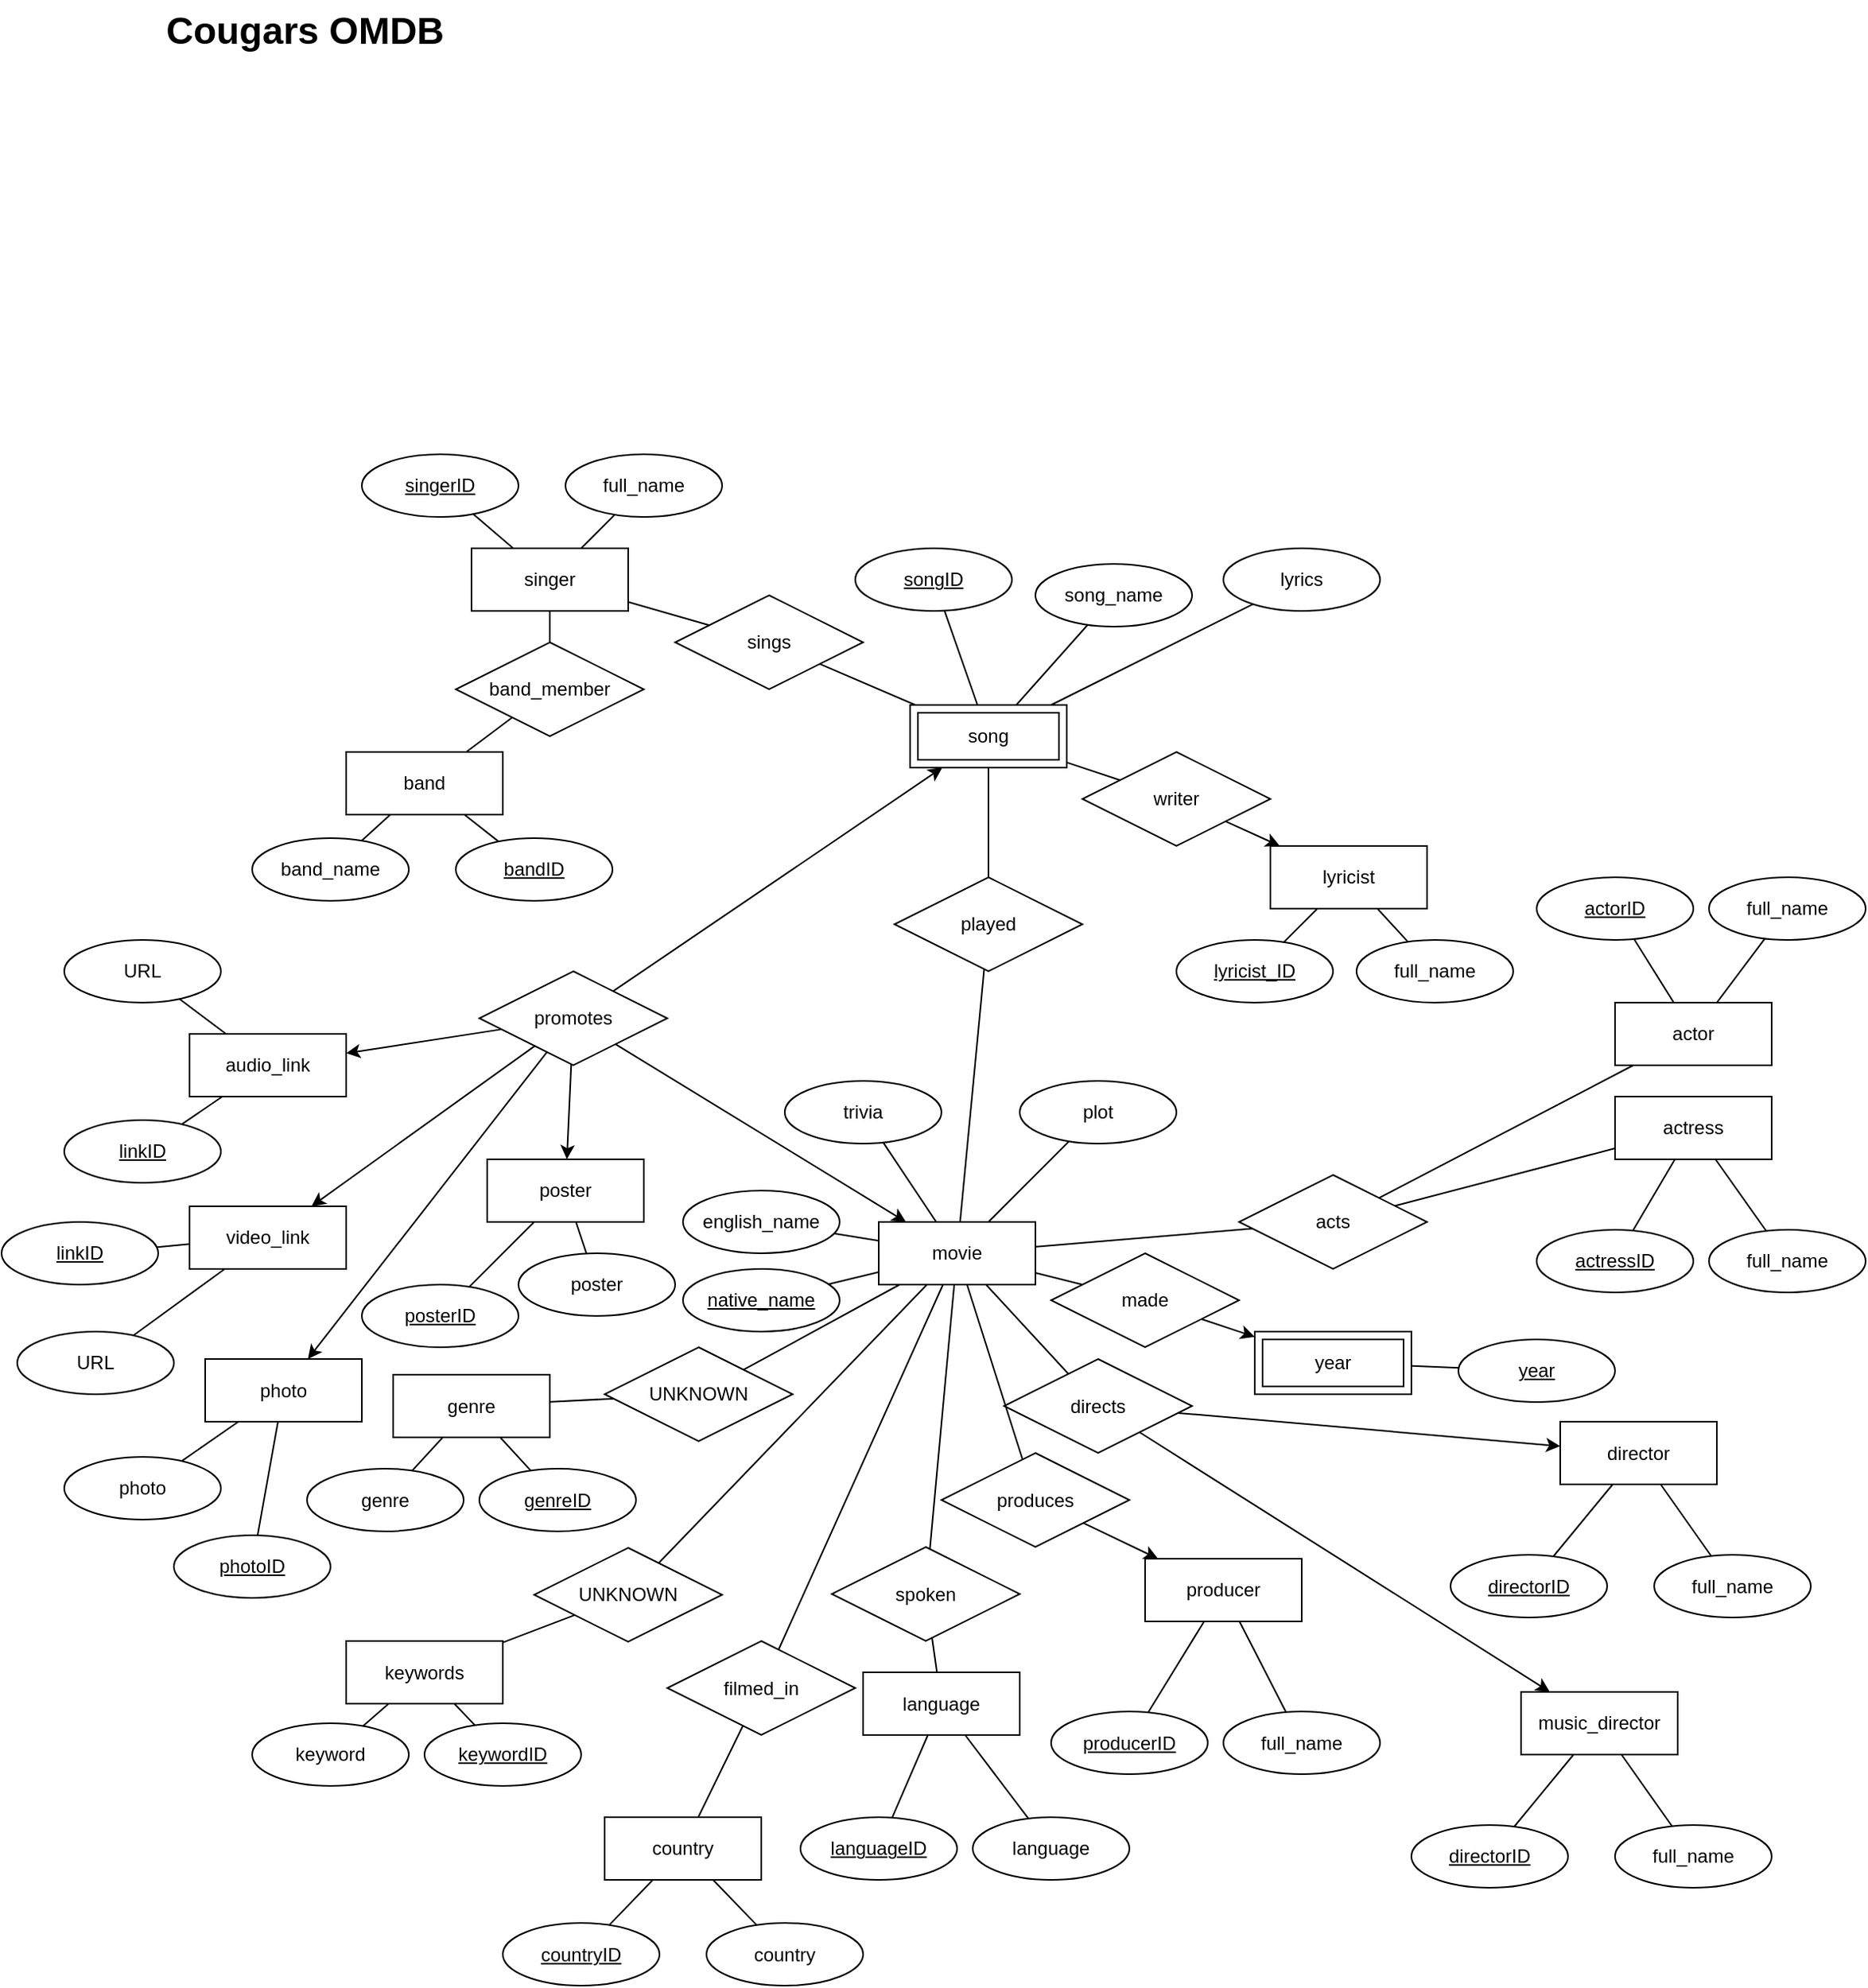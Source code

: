 <mxfile version="13.3.0" type="github">
  <diagram id="cBCA9zAfeKpI5ZKPDVPD" name="Page-1">
    <mxGraphModel dx="2881" dy="2197" grid="1" gridSize="10" guides="1" tooltips="1" connect="1" arrows="1" fold="1" page="1" pageScale="1" pageWidth="850" pageHeight="1100" math="0" shadow="0">
      <root>
        <mxCell id="0" />
        <mxCell id="1" parent="0" />
        <mxCell id="ci4gH501nWpb8Ug6YYF2-18" value="Cougars OMDB&amp;nbsp;&amp;nbsp;" style="text;strokeColor=none;fillColor=none;html=1;fontSize=24;fontStyle=1;verticalAlign=middle;align=center;" parent="1" vertex="1">
          <mxGeometry x="90" y="-490" width="100" height="40" as="geometry" />
        </mxCell>
        <mxCell id="W0ogHApH_98TPy9APDF1-1" value="made" style="shape=rhombus;perimeter=rhombusPerimeter;whiteSpace=wrap;html=1;align=center;" parent="1" vertex="1">
          <mxGeometry x="610" y="310" width="120" height="60" as="geometry" />
        </mxCell>
        <mxCell id="W0ogHApH_98TPy9APDF1-5" value="acts" style="shape=rhombus;perimeter=rhombusPerimeter;whiteSpace=wrap;html=1;align=center;" parent="1" vertex="1">
          <mxGeometry x="730" y="260" width="120" height="60" as="geometry" />
        </mxCell>
        <mxCell id="iRqPwsFNaqmVoj-4rcDJ-1" value="sings" style="shape=rhombus;perimeter=rhombusPerimeter;whiteSpace=wrap;html=1;align=center;" vertex="1" parent="1">
          <mxGeometry x="370" y="-110" width="120" height="60" as="geometry" />
        </mxCell>
        <mxCell id="iRqPwsFNaqmVoj-4rcDJ-11" value="singer" style="whiteSpace=wrap;html=1;align=center;" vertex="1" parent="1">
          <mxGeometry x="240" y="-140" width="100" height="40" as="geometry" />
        </mxCell>
        <mxCell id="iRqPwsFNaqmVoj-4rcDJ-13" value="singerID" style="ellipse;whiteSpace=wrap;html=1;align=center;fontStyle=4;" vertex="1" parent="1">
          <mxGeometry x="170" y="-200" width="100" height="40" as="geometry" />
        </mxCell>
        <mxCell id="iRqPwsFNaqmVoj-4rcDJ-16" value="full_name" style="ellipse;whiteSpace=wrap;html=1;align=center;" vertex="1" parent="1">
          <mxGeometry x="300" y="-200" width="100" height="40" as="geometry" />
        </mxCell>
        <mxCell id="iRqPwsFNaqmVoj-4rcDJ-17" value="" style="endArrow=none;html=1;rounded=0;" edge="1" parent="1" source="iRqPwsFNaqmVoj-4rcDJ-13" target="iRqPwsFNaqmVoj-4rcDJ-11">
          <mxGeometry relative="1" as="geometry">
            <mxPoint x="240" y="-180" as="sourcePoint" />
            <mxPoint x="400" y="-180" as="targetPoint" />
          </mxGeometry>
        </mxCell>
        <mxCell id="iRqPwsFNaqmVoj-4rcDJ-18" value="" style="endArrow=none;html=1;rounded=0;" edge="1" parent="1" source="iRqPwsFNaqmVoj-4rcDJ-11" target="iRqPwsFNaqmVoj-4rcDJ-16">
          <mxGeometry relative="1" as="geometry">
            <mxPoint x="250.004" y="-240.003" as="sourcePoint" />
            <mxPoint x="323.06" y="-213.48" as="targetPoint" />
          </mxGeometry>
        </mxCell>
        <mxCell id="iRqPwsFNaqmVoj-4rcDJ-20" value="songID" style="ellipse;whiteSpace=wrap;html=1;align=center;fontStyle=4;" vertex="1" parent="1">
          <mxGeometry x="485" y="-140" width="100" height="40" as="geometry" />
        </mxCell>
        <mxCell id="iRqPwsFNaqmVoj-4rcDJ-21" value="" style="endArrow=none;html=1;rounded=0;" edge="1" source="iRqPwsFNaqmVoj-4rcDJ-20" parent="1" target="iRqPwsFNaqmVoj-4rcDJ-111">
          <mxGeometry relative="1" as="geometry">
            <mxPoint x="660" y="-155" as="sourcePoint" />
            <mxPoint x="605.714" y="-120" as="targetPoint" />
          </mxGeometry>
        </mxCell>
        <mxCell id="iRqPwsFNaqmVoj-4rcDJ-22" value="song_name" style="ellipse;whiteSpace=wrap;html=1;align=center;" vertex="1" parent="1">
          <mxGeometry x="600" y="-130" width="100" height="40" as="geometry" />
        </mxCell>
        <mxCell id="iRqPwsFNaqmVoj-4rcDJ-23" value="" style="endArrow=none;html=1;rounded=0;" edge="1" parent="1" source="iRqPwsFNaqmVoj-4rcDJ-111" target="iRqPwsFNaqmVoj-4rcDJ-22">
          <mxGeometry relative="1" as="geometry">
            <mxPoint x="642.5" y="-120" as="sourcePoint" />
            <mxPoint x="980" y="-155" as="targetPoint" />
          </mxGeometry>
        </mxCell>
        <mxCell id="iRqPwsFNaqmVoj-4rcDJ-24" value="" style="endArrow=none;html=1;rounded=0;" edge="1" parent="1" source="iRqPwsFNaqmVoj-4rcDJ-1" target="iRqPwsFNaqmVoj-4rcDJ-111">
          <mxGeometry relative="1" as="geometry">
            <mxPoint x="510" y="60" as="sourcePoint" />
            <mxPoint x="590" y="-94.737" as="targetPoint" />
          </mxGeometry>
        </mxCell>
        <mxCell id="iRqPwsFNaqmVoj-4rcDJ-25" value="" style="endArrow=none;html=1;rounded=0;" edge="1" parent="1" source="iRqPwsFNaqmVoj-4rcDJ-11" target="iRqPwsFNaqmVoj-4rcDJ-1">
          <mxGeometry relative="1" as="geometry">
            <mxPoint x="540" y="-120" as="sourcePoint" />
            <mxPoint x="700" y="-120" as="targetPoint" />
          </mxGeometry>
        </mxCell>
        <mxCell id="iRqPwsFNaqmVoj-4rcDJ-26" value="band" style="whiteSpace=wrap;html=1;align=center;" vertex="1" parent="1">
          <mxGeometry x="160" y="-10" width="100" height="40" as="geometry" />
        </mxCell>
        <mxCell id="iRqPwsFNaqmVoj-4rcDJ-27" value="bandID" style="ellipse;whiteSpace=wrap;html=1;align=center;fontStyle=4;" vertex="1" parent="1">
          <mxGeometry x="230" y="45" width="100" height="40" as="geometry" />
        </mxCell>
        <mxCell id="iRqPwsFNaqmVoj-4rcDJ-28" value="band_name" style="ellipse;whiteSpace=wrap;html=1;align=center;" vertex="1" parent="1">
          <mxGeometry x="100" y="45" width="100" height="40" as="geometry" />
        </mxCell>
        <mxCell id="iRqPwsFNaqmVoj-4rcDJ-29" value="" style="endArrow=none;html=1;rounded=0;" edge="1" parent="1" source="iRqPwsFNaqmVoj-4rcDJ-28" target="iRqPwsFNaqmVoj-4rcDJ-26">
          <mxGeometry relative="1" as="geometry">
            <mxPoint x="35" y="195" as="sourcePoint" />
            <mxPoint x="195" y="195" as="targetPoint" />
          </mxGeometry>
        </mxCell>
        <mxCell id="iRqPwsFNaqmVoj-4rcDJ-30" value="" style="endArrow=none;html=1;rounded=0;" edge="1" parent="1" source="iRqPwsFNaqmVoj-4rcDJ-26" target="iRqPwsFNaqmVoj-4rcDJ-27">
          <mxGeometry relative="1" as="geometry">
            <mxPoint x="125" y="205" as="sourcePoint" />
            <mxPoint x="285" y="205" as="targetPoint" />
          </mxGeometry>
        </mxCell>
        <mxCell id="iRqPwsFNaqmVoj-4rcDJ-31" value="lyrics" style="ellipse;whiteSpace=wrap;html=1;align=center;" vertex="1" parent="1">
          <mxGeometry x="720" y="-140" width="100" height="40" as="geometry" />
        </mxCell>
        <mxCell id="iRqPwsFNaqmVoj-4rcDJ-32" value="" style="endArrow=none;html=1;rounded=0;" edge="1" parent="1" source="iRqPwsFNaqmVoj-4rcDJ-111" target="iRqPwsFNaqmVoj-4rcDJ-31">
          <mxGeometry relative="1" as="geometry">
            <mxPoint x="680" y="-120" as="sourcePoint" />
            <mxPoint x="870" y="-20" as="targetPoint" />
          </mxGeometry>
        </mxCell>
        <mxCell id="iRqPwsFNaqmVoj-4rcDJ-33" value="band_member" style="shape=rhombus;perimeter=rhombusPerimeter;whiteSpace=wrap;html=1;align=center;" vertex="1" parent="1">
          <mxGeometry x="230" y="-80" width="120" height="60" as="geometry" />
        </mxCell>
        <mxCell id="iRqPwsFNaqmVoj-4rcDJ-34" value="" style="endArrow=none;html=1;rounded=0;" edge="1" parent="1" source="iRqPwsFNaqmVoj-4rcDJ-33" target="iRqPwsFNaqmVoj-4rcDJ-26">
          <mxGeometry relative="1" as="geometry">
            <mxPoint x="290" y="100" as="sourcePoint" />
            <mxPoint x="450" y="100" as="targetPoint" />
          </mxGeometry>
        </mxCell>
        <mxCell id="iRqPwsFNaqmVoj-4rcDJ-35" value="" style="endArrow=none;html=1;rounded=0;" edge="1" parent="1" source="iRqPwsFNaqmVoj-4rcDJ-33" target="iRqPwsFNaqmVoj-4rcDJ-11">
          <mxGeometry relative="1" as="geometry">
            <mxPoint x="100" y="-10" as="sourcePoint" />
            <mxPoint x="260" y="-10" as="targetPoint" />
          </mxGeometry>
        </mxCell>
        <mxCell id="iRqPwsFNaqmVoj-4rcDJ-36" value="lyricist" style="whiteSpace=wrap;html=1;align=center;" vertex="1" parent="1">
          <mxGeometry x="750" y="50" width="100" height="40" as="geometry" />
        </mxCell>
        <mxCell id="iRqPwsFNaqmVoj-4rcDJ-37" value="full_name" style="ellipse;whiteSpace=wrap;html=1;align=center;" vertex="1" parent="1">
          <mxGeometry x="805" y="110" width="100" height="40" as="geometry" />
        </mxCell>
        <mxCell id="iRqPwsFNaqmVoj-4rcDJ-38" value="lyricist_ID" style="ellipse;whiteSpace=wrap;html=1;align=center;fontStyle=4;" vertex="1" parent="1">
          <mxGeometry x="690" y="110" width="100" height="40" as="geometry" />
        </mxCell>
        <mxCell id="iRqPwsFNaqmVoj-4rcDJ-39" value="" style="endArrow=none;html=1;rounded=0;" edge="1" parent="1" source="iRqPwsFNaqmVoj-4rcDJ-38" target="iRqPwsFNaqmVoj-4rcDJ-36">
          <mxGeometry relative="1" as="geometry">
            <mxPoint x="555" y="-50" as="sourcePoint" />
            <mxPoint x="715" y="-50" as="targetPoint" />
          </mxGeometry>
        </mxCell>
        <mxCell id="iRqPwsFNaqmVoj-4rcDJ-40" value="" style="endArrow=none;html=1;rounded=0;" edge="1" parent="1" source="iRqPwsFNaqmVoj-4rcDJ-36" target="iRqPwsFNaqmVoj-4rcDJ-37">
          <mxGeometry relative="1" as="geometry">
            <mxPoint x="775" y="30" as="sourcePoint" />
            <mxPoint x="935" y="30" as="targetPoint" />
          </mxGeometry>
        </mxCell>
        <mxCell id="iRqPwsFNaqmVoj-4rcDJ-42" value="writer" style="shape=rhombus;perimeter=rhombusPerimeter;whiteSpace=wrap;html=1;align=center;" vertex="1" parent="1">
          <mxGeometry x="630" y="-10" width="120" height="60" as="geometry" />
        </mxCell>
        <mxCell id="iRqPwsFNaqmVoj-4rcDJ-43" value="" style="endArrow=none;html=1;rounded=0;" edge="1" parent="1" source="iRqPwsFNaqmVoj-4rcDJ-111" target="iRqPwsFNaqmVoj-4rcDJ-42">
          <mxGeometry relative="1" as="geometry">
            <mxPoint x="690" y="-89.286" as="sourcePoint" />
            <mxPoint x="950" y="-100" as="targetPoint" />
          </mxGeometry>
        </mxCell>
        <mxCell id="iRqPwsFNaqmVoj-4rcDJ-44" value="" style="endArrow=classic;html=1;" edge="1" parent="1" source="iRqPwsFNaqmVoj-4rcDJ-42" target="iRqPwsFNaqmVoj-4rcDJ-36">
          <mxGeometry width="50" height="50" relative="1" as="geometry">
            <mxPoint x="850" y="-70" as="sourcePoint" />
            <mxPoint x="900" y="-120" as="targetPoint" />
          </mxGeometry>
        </mxCell>
        <mxCell id="iRqPwsFNaqmVoj-4rcDJ-46" value="year" style="ellipse;whiteSpace=wrap;html=1;align=center;fontStyle=4;" vertex="1" parent="1">
          <mxGeometry x="870" y="365" width="100" height="40" as="geometry" />
        </mxCell>
        <mxCell id="iRqPwsFNaqmVoj-4rcDJ-47" value="" style="endArrow=none;html=1;rounded=0;" edge="1" parent="1" source="iRqPwsFNaqmVoj-4rcDJ-109" target="iRqPwsFNaqmVoj-4rcDJ-46">
          <mxGeometry relative="1" as="geometry">
            <mxPoint x="830.0" y="385" as="sourcePoint" />
            <mxPoint x="1240" y="395" as="targetPoint" />
          </mxGeometry>
        </mxCell>
        <mxCell id="iRqPwsFNaqmVoj-4rcDJ-49" value="" style="endArrow=none;html=1;rounded=0;" edge="1" parent="1" source="iRqPwsFNaqmVoj-4rcDJ-51" target="W0ogHApH_98TPy9APDF1-1">
          <mxGeometry relative="1" as="geometry">
            <mxPoint x="635" y="420.4" as="sourcePoint" />
            <mxPoint x="820" y="390" as="targetPoint" />
          </mxGeometry>
        </mxCell>
        <mxCell id="iRqPwsFNaqmVoj-4rcDJ-50" value="" style="endArrow=classic;html=1;" edge="1" parent="1" source="W0ogHApH_98TPy9APDF1-1" target="iRqPwsFNaqmVoj-4rcDJ-109">
          <mxGeometry width="50" height="50" relative="1" as="geometry">
            <mxPoint x="770" y="385" as="sourcePoint" />
            <mxPoint x="730.0" y="379.643" as="targetPoint" />
          </mxGeometry>
        </mxCell>
        <mxCell id="iRqPwsFNaqmVoj-4rcDJ-51" value="movie" style="whiteSpace=wrap;html=1;align=center;" vertex="1" parent="1">
          <mxGeometry x="500" y="290" width="100" height="40" as="geometry" />
        </mxCell>
        <mxCell id="iRqPwsFNaqmVoj-4rcDJ-52" value="native_name" style="ellipse;whiteSpace=wrap;html=1;align=center;fontStyle=4;" vertex="1" parent="1">
          <mxGeometry x="375" y="320" width="100" height="40" as="geometry" />
        </mxCell>
        <mxCell id="iRqPwsFNaqmVoj-4rcDJ-53" value="" style="endArrow=none;html=1;rounded=0;" edge="1" parent="1" source="iRqPwsFNaqmVoj-4rcDJ-52" target="iRqPwsFNaqmVoj-4rcDJ-51">
          <mxGeometry relative="1" as="geometry">
            <mxPoint x="530" y="270" as="sourcePoint" />
            <mxPoint x="690" y="270" as="targetPoint" />
          </mxGeometry>
        </mxCell>
        <mxCell id="iRqPwsFNaqmVoj-4rcDJ-54" value="english_name" style="ellipse;whiteSpace=wrap;html=1;align=center;" vertex="1" parent="1">
          <mxGeometry x="375" y="270" width="100" height="40" as="geometry" />
        </mxCell>
        <mxCell id="iRqPwsFNaqmVoj-4rcDJ-55" value="" style="endArrow=none;html=1;rounded=0;" edge="1" parent="1" source="iRqPwsFNaqmVoj-4rcDJ-54" target="iRqPwsFNaqmVoj-4rcDJ-51">
          <mxGeometry relative="1" as="geometry">
            <mxPoint x="660" y="320" as="sourcePoint" />
            <mxPoint x="820" y="320" as="targetPoint" />
          </mxGeometry>
        </mxCell>
        <mxCell id="iRqPwsFNaqmVoj-4rcDJ-56" value="trivia" style="ellipse;whiteSpace=wrap;html=1;align=center;" vertex="1" parent="1">
          <mxGeometry x="440" y="200" width="100" height="40" as="geometry" />
        </mxCell>
        <mxCell id="iRqPwsFNaqmVoj-4rcDJ-57" value="" style="endArrow=none;html=1;rounded=0;" edge="1" parent="1" source="iRqPwsFNaqmVoj-4rcDJ-56" target="iRqPwsFNaqmVoj-4rcDJ-51">
          <mxGeometry relative="1" as="geometry">
            <mxPoint x="660" y="310" as="sourcePoint" />
            <mxPoint x="820" y="310" as="targetPoint" />
          </mxGeometry>
        </mxCell>
        <mxCell id="iRqPwsFNaqmVoj-4rcDJ-58" value="plot" style="ellipse;whiteSpace=wrap;html=1;align=center;" vertex="1" parent="1">
          <mxGeometry x="590" y="200" width="100" height="40" as="geometry" />
        </mxCell>
        <mxCell id="iRqPwsFNaqmVoj-4rcDJ-59" value="" style="endArrow=none;html=1;rounded=0;" edge="1" parent="1" source="iRqPwsFNaqmVoj-4rcDJ-58" target="iRqPwsFNaqmVoj-4rcDJ-51">
          <mxGeometry relative="1" as="geometry">
            <mxPoint x="760" y="330" as="sourcePoint" />
            <mxPoint x="920" y="330" as="targetPoint" />
          </mxGeometry>
        </mxCell>
        <mxCell id="iRqPwsFNaqmVoj-4rcDJ-60" value="actor" style="whiteSpace=wrap;html=1;align=center;" vertex="1" parent="1">
          <mxGeometry x="970" y="150" width="100" height="40" as="geometry" />
        </mxCell>
        <mxCell id="iRqPwsFNaqmVoj-4rcDJ-61" value="actress" style="whiteSpace=wrap;html=1;align=center;" vertex="1" parent="1">
          <mxGeometry x="970" y="210" width="100" height="40" as="geometry" />
        </mxCell>
        <mxCell id="iRqPwsFNaqmVoj-4rcDJ-63" value="actressID" style="ellipse;whiteSpace=wrap;html=1;align=center;fontStyle=4;" vertex="1" parent="1">
          <mxGeometry x="920" y="295" width="100" height="40" as="geometry" />
        </mxCell>
        <mxCell id="iRqPwsFNaqmVoj-4rcDJ-64" value="actorID" style="ellipse;whiteSpace=wrap;html=1;align=center;fontStyle=4;" vertex="1" parent="1">
          <mxGeometry x="920" y="70" width="100" height="40" as="geometry" />
        </mxCell>
        <mxCell id="iRqPwsFNaqmVoj-4rcDJ-65" value="full_name" style="ellipse;whiteSpace=wrap;html=1;align=center;" vertex="1" parent="1">
          <mxGeometry x="1030" y="70" width="100" height="40" as="geometry" />
        </mxCell>
        <mxCell id="iRqPwsFNaqmVoj-4rcDJ-66" value="full_name" style="ellipse;whiteSpace=wrap;html=1;align=center;" vertex="1" parent="1">
          <mxGeometry x="1030" y="295" width="100" height="40" as="geometry" />
        </mxCell>
        <mxCell id="iRqPwsFNaqmVoj-4rcDJ-67" value="" style="endArrow=none;html=1;rounded=0;" edge="1" parent="1" source="iRqPwsFNaqmVoj-4rcDJ-64" target="iRqPwsFNaqmVoj-4rcDJ-60">
          <mxGeometry relative="1" as="geometry">
            <mxPoint x="1080" y="130" as="sourcePoint" />
            <mxPoint x="1240" y="130" as="targetPoint" />
          </mxGeometry>
        </mxCell>
        <mxCell id="iRqPwsFNaqmVoj-4rcDJ-68" value="" style="endArrow=none;html=1;rounded=0;" edge="1" parent="1" source="iRqPwsFNaqmVoj-4rcDJ-60" target="iRqPwsFNaqmVoj-4rcDJ-65">
          <mxGeometry relative="1" as="geometry">
            <mxPoint x="1110" y="120" as="sourcePoint" />
            <mxPoint x="1270" y="120" as="targetPoint" />
          </mxGeometry>
        </mxCell>
        <mxCell id="iRqPwsFNaqmVoj-4rcDJ-69" value="" style="endArrow=none;html=1;rounded=0;" edge="1" parent="1" source="iRqPwsFNaqmVoj-4rcDJ-61" target="iRqPwsFNaqmVoj-4rcDJ-63">
          <mxGeometry relative="1" as="geometry">
            <mxPoint x="1200" y="195" as="sourcePoint" />
            <mxPoint x="1360" y="195" as="targetPoint" />
          </mxGeometry>
        </mxCell>
        <mxCell id="iRqPwsFNaqmVoj-4rcDJ-70" value="" style="endArrow=none;html=1;rounded=0;" edge="1" parent="1" source="iRqPwsFNaqmVoj-4rcDJ-66" target="iRqPwsFNaqmVoj-4rcDJ-61">
          <mxGeometry relative="1" as="geometry">
            <mxPoint x="1160" y="245" as="sourcePoint" />
            <mxPoint x="1320" y="245" as="targetPoint" />
          </mxGeometry>
        </mxCell>
        <mxCell id="iRqPwsFNaqmVoj-4rcDJ-73" value="" style="endArrow=none;html=1;rounded=0;" edge="1" parent="1" source="W0ogHApH_98TPy9APDF1-5" target="iRqPwsFNaqmVoj-4rcDJ-60">
          <mxGeometry relative="1" as="geometry">
            <mxPoint x="820" y="220" as="sourcePoint" />
            <mxPoint x="980" y="220" as="targetPoint" />
          </mxGeometry>
        </mxCell>
        <mxCell id="iRqPwsFNaqmVoj-4rcDJ-74" value="" style="endArrow=none;html=1;rounded=0;" edge="1" parent="1" source="iRqPwsFNaqmVoj-4rcDJ-51" target="W0ogHApH_98TPy9APDF1-5">
          <mxGeometry relative="1" as="geometry">
            <mxPoint x="720" y="220" as="sourcePoint" />
            <mxPoint x="880" y="220" as="targetPoint" />
          </mxGeometry>
        </mxCell>
        <mxCell id="iRqPwsFNaqmVoj-4rcDJ-75" value="" style="endArrow=none;html=1;rounded=0;" edge="1" parent="1" source="iRqPwsFNaqmVoj-4rcDJ-61" target="W0ogHApH_98TPy9APDF1-5">
          <mxGeometry relative="1" as="geometry">
            <mxPoint x="710" y="220" as="sourcePoint" />
            <mxPoint x="870" y="220" as="targetPoint" />
          </mxGeometry>
        </mxCell>
        <mxCell id="iRqPwsFNaqmVoj-4rcDJ-76" value="played" style="shape=rhombus;perimeter=rhombusPerimeter;whiteSpace=wrap;html=1;align=center;" vertex="1" parent="1">
          <mxGeometry x="510" y="70" width="120" height="60" as="geometry" />
        </mxCell>
        <mxCell id="iRqPwsFNaqmVoj-4rcDJ-77" value="" style="endArrow=none;html=1;rounded=0;" edge="1" parent="1" source="iRqPwsFNaqmVoj-4rcDJ-76" target="iRqPwsFNaqmVoj-4rcDJ-111">
          <mxGeometry relative="1" as="geometry">
            <mxPoint x="550" y="-50" as="sourcePoint" />
            <mxPoint x="630" y="-80" as="targetPoint" />
          </mxGeometry>
        </mxCell>
        <mxCell id="iRqPwsFNaqmVoj-4rcDJ-78" value="" style="endArrow=none;html=1;rounded=0;" edge="1" parent="1" source="iRqPwsFNaqmVoj-4rcDJ-51" target="iRqPwsFNaqmVoj-4rcDJ-76">
          <mxGeometry relative="1" as="geometry">
            <mxPoint x="310" y="130" as="sourcePoint" />
            <mxPoint x="470" y="130" as="targetPoint" />
          </mxGeometry>
        </mxCell>
        <mxCell id="iRqPwsFNaqmVoj-4rcDJ-79" value="video_link" style="whiteSpace=wrap;html=1;align=center;" vertex="1" parent="1">
          <mxGeometry x="60" y="280" width="100" height="40" as="geometry" />
        </mxCell>
        <mxCell id="iRqPwsFNaqmVoj-4rcDJ-80" value="linkID" style="ellipse;whiteSpace=wrap;html=1;align=center;fontStyle=4;" vertex="1" parent="1">
          <mxGeometry x="-60" y="290" width="100" height="40" as="geometry" />
        </mxCell>
        <mxCell id="iRqPwsFNaqmVoj-4rcDJ-81" value="URL" style="ellipse;whiteSpace=wrap;html=1;align=center;" vertex="1" parent="1">
          <mxGeometry x="-50" y="360" width="100" height="40" as="geometry" />
        </mxCell>
        <mxCell id="iRqPwsFNaqmVoj-4rcDJ-82" value="" style="endArrow=none;html=1;rounded=0;" edge="1" parent="1" source="iRqPwsFNaqmVoj-4rcDJ-80" target="iRqPwsFNaqmVoj-4rcDJ-79">
          <mxGeometry relative="1" as="geometry">
            <mxPoint x="-110" y="235" as="sourcePoint" />
            <mxPoint x="50" y="235" as="targetPoint" />
          </mxGeometry>
        </mxCell>
        <mxCell id="iRqPwsFNaqmVoj-4rcDJ-83" value="" style="endArrow=none;html=1;rounded=0;" edge="1" parent="1" source="iRqPwsFNaqmVoj-4rcDJ-79" target="iRqPwsFNaqmVoj-4rcDJ-81">
          <mxGeometry relative="1" as="geometry">
            <mxPoint x="280" y="315" as="sourcePoint" />
            <mxPoint x="440" y="315" as="targetPoint" />
          </mxGeometry>
        </mxCell>
        <mxCell id="iRqPwsFNaqmVoj-4rcDJ-85" value="audio_link" style="whiteSpace=wrap;html=1;align=center;" vertex="1" parent="1">
          <mxGeometry x="60" y="170" width="100" height="40" as="geometry" />
        </mxCell>
        <mxCell id="iRqPwsFNaqmVoj-4rcDJ-86" value="linkID" style="ellipse;whiteSpace=wrap;html=1;align=center;fontStyle=4;" vertex="1" parent="1">
          <mxGeometry x="-20" y="225" width="100" height="40" as="geometry" />
        </mxCell>
        <mxCell id="iRqPwsFNaqmVoj-4rcDJ-87" value="URL" style="ellipse;whiteSpace=wrap;html=1;align=center;" vertex="1" parent="1">
          <mxGeometry x="-20" y="110" width="100" height="40" as="geometry" />
        </mxCell>
        <mxCell id="iRqPwsFNaqmVoj-4rcDJ-88" value="" style="endArrow=none;html=1;rounded=0;" edge="1" source="iRqPwsFNaqmVoj-4rcDJ-86" target="iRqPwsFNaqmVoj-4rcDJ-85" parent="1">
          <mxGeometry relative="1" as="geometry">
            <mxPoint x="-110" y="125" as="sourcePoint" />
            <mxPoint x="50" y="125" as="targetPoint" />
          </mxGeometry>
        </mxCell>
        <mxCell id="iRqPwsFNaqmVoj-4rcDJ-89" value="" style="endArrow=none;html=1;rounded=0;" edge="1" source="iRqPwsFNaqmVoj-4rcDJ-85" target="iRqPwsFNaqmVoj-4rcDJ-87" parent="1">
          <mxGeometry relative="1" as="geometry">
            <mxPoint x="280" y="205" as="sourcePoint" />
            <mxPoint x="440" y="205" as="targetPoint" />
          </mxGeometry>
        </mxCell>
        <mxCell id="iRqPwsFNaqmVoj-4rcDJ-91" value="promotes" style="shape=rhombus;perimeter=rhombusPerimeter;whiteSpace=wrap;html=1;align=center;" vertex="1" parent="1">
          <mxGeometry x="245" y="130" width="120" height="60" as="geometry" />
        </mxCell>
        <mxCell id="iRqPwsFNaqmVoj-4rcDJ-95" value="" style="endArrow=classic;html=1;" edge="1" parent="1" source="iRqPwsFNaqmVoj-4rcDJ-91" target="iRqPwsFNaqmVoj-4rcDJ-111">
          <mxGeometry width="50" height="50" relative="1" as="geometry">
            <mxPoint x="380" y="90" as="sourcePoint" />
            <mxPoint x="616.552" y="-80" as="targetPoint" />
          </mxGeometry>
        </mxCell>
        <mxCell id="iRqPwsFNaqmVoj-4rcDJ-96" value="" style="endArrow=classic;html=1;" edge="1" parent="1" source="iRqPwsFNaqmVoj-4rcDJ-91" target="iRqPwsFNaqmVoj-4rcDJ-85">
          <mxGeometry width="50" height="50" relative="1" as="geometry">
            <mxPoint x="170" y="410" as="sourcePoint" />
            <mxPoint x="220" y="360" as="targetPoint" />
          </mxGeometry>
        </mxCell>
        <mxCell id="iRqPwsFNaqmVoj-4rcDJ-97" value="" style="endArrow=classic;html=1;" edge="1" parent="1" source="iRqPwsFNaqmVoj-4rcDJ-91" target="iRqPwsFNaqmVoj-4rcDJ-51">
          <mxGeometry width="50" height="50" relative="1" as="geometry">
            <mxPoint x="160" y="400" as="sourcePoint" />
            <mxPoint x="210" y="350" as="targetPoint" />
          </mxGeometry>
        </mxCell>
        <mxCell id="iRqPwsFNaqmVoj-4rcDJ-98" value="" style="endArrow=classic;html=1;" edge="1" parent="1" source="iRqPwsFNaqmVoj-4rcDJ-91" target="iRqPwsFNaqmVoj-4rcDJ-79">
          <mxGeometry width="50" height="50" relative="1" as="geometry">
            <mxPoint x="260" y="290" as="sourcePoint" />
            <mxPoint x="310" y="240" as="targetPoint" />
          </mxGeometry>
        </mxCell>
        <mxCell id="iRqPwsFNaqmVoj-4rcDJ-99" value="photo" style="ellipse;whiteSpace=wrap;html=1;align=center;" vertex="1" parent="1">
          <mxGeometry x="-20" y="440" width="100" height="40" as="geometry" />
        </mxCell>
        <mxCell id="iRqPwsFNaqmVoj-4rcDJ-100" value="photo" style="whiteSpace=wrap;html=1;align=center;" vertex="1" parent="1">
          <mxGeometry x="70" y="377.5" width="100" height="40" as="geometry" />
        </mxCell>
        <mxCell id="iRqPwsFNaqmVoj-4rcDJ-101" value="" style="endArrow=none;html=1;rounded=0;" edge="1" parent="1" source="iRqPwsFNaqmVoj-4rcDJ-100" target="iRqPwsFNaqmVoj-4rcDJ-99">
          <mxGeometry relative="1" as="geometry">
            <mxPoint x="-120" y="580" as="sourcePoint" />
            <mxPoint x="40" y="580" as="targetPoint" />
          </mxGeometry>
        </mxCell>
        <mxCell id="iRqPwsFNaqmVoj-4rcDJ-102" value="photoID" style="ellipse;whiteSpace=wrap;html=1;align=center;fontStyle=4;" vertex="1" parent="1">
          <mxGeometry x="50" y="490" width="100" height="40" as="geometry" />
        </mxCell>
        <mxCell id="iRqPwsFNaqmVoj-4rcDJ-103" value="" style="endArrow=none;html=1;rounded=0;" edge="1" parent="1" source="iRqPwsFNaqmVoj-4rcDJ-102" target="iRqPwsFNaqmVoj-4rcDJ-100">
          <mxGeometry relative="1" as="geometry">
            <mxPoint x="330" y="590" as="sourcePoint" />
            <mxPoint x="490" y="590" as="targetPoint" />
          </mxGeometry>
        </mxCell>
        <mxCell id="iRqPwsFNaqmVoj-4rcDJ-104" value="poster" style="whiteSpace=wrap;html=1;align=center;" vertex="1" parent="1">
          <mxGeometry x="250" y="250" width="100" height="40" as="geometry" />
        </mxCell>
        <mxCell id="iRqPwsFNaqmVoj-4rcDJ-105" value="poster" style="ellipse;whiteSpace=wrap;html=1;align=center;" vertex="1" parent="1">
          <mxGeometry x="270" y="310" width="100" height="40" as="geometry" />
        </mxCell>
        <mxCell id="iRqPwsFNaqmVoj-4rcDJ-106" value="posterID" style="ellipse;whiteSpace=wrap;html=1;align=center;fontStyle=4;" vertex="1" parent="1">
          <mxGeometry x="170" y="330" width="100" height="40" as="geometry" />
        </mxCell>
        <mxCell id="iRqPwsFNaqmVoj-4rcDJ-107" value="" style="endArrow=none;html=1;rounded=0;" edge="1" parent="1" source="iRqPwsFNaqmVoj-4rcDJ-104" target="iRqPwsFNaqmVoj-4rcDJ-106">
          <mxGeometry relative="1" as="geometry">
            <mxPoint x="190" y="730" as="sourcePoint" />
            <mxPoint x="350" y="730" as="targetPoint" />
          </mxGeometry>
        </mxCell>
        <mxCell id="iRqPwsFNaqmVoj-4rcDJ-108" value="" style="endArrow=none;html=1;rounded=0;" edge="1" parent="1" source="iRqPwsFNaqmVoj-4rcDJ-104" target="iRqPwsFNaqmVoj-4rcDJ-105">
          <mxGeometry relative="1" as="geometry">
            <mxPoint x="230" y="750" as="sourcePoint" />
            <mxPoint x="390" y="750" as="targetPoint" />
          </mxGeometry>
        </mxCell>
        <mxCell id="iRqPwsFNaqmVoj-4rcDJ-109" value="year" style="shape=ext;margin=3;double=1;whiteSpace=wrap;html=1;align=center;" vertex="1" parent="1">
          <mxGeometry x="740" y="360" width="100" height="40" as="geometry" />
        </mxCell>
        <mxCell id="iRqPwsFNaqmVoj-4rcDJ-111" value="song" style="shape=ext;margin=3;double=1;whiteSpace=wrap;html=1;align=center;" vertex="1" parent="1">
          <mxGeometry x="520.004" y="-40" width="100" height="40" as="geometry" />
        </mxCell>
        <mxCell id="iRqPwsFNaqmVoj-4rcDJ-113" value="" style="endArrow=classic;html=1;" edge="1" parent="1" source="iRqPwsFNaqmVoj-4rcDJ-91" target="iRqPwsFNaqmVoj-4rcDJ-100">
          <mxGeometry width="50" height="50" relative="1" as="geometry">
            <mxPoint x="250" y="340" as="sourcePoint" />
            <mxPoint x="300" y="290" as="targetPoint" />
          </mxGeometry>
        </mxCell>
        <mxCell id="iRqPwsFNaqmVoj-4rcDJ-114" value="" style="endArrow=classic;html=1;" edge="1" parent="1" source="iRqPwsFNaqmVoj-4rcDJ-91" target="iRqPwsFNaqmVoj-4rcDJ-104">
          <mxGeometry width="50" height="50" relative="1" as="geometry">
            <mxPoint x="280" y="460" as="sourcePoint" />
            <mxPoint x="330" y="410" as="targetPoint" />
          </mxGeometry>
        </mxCell>
        <mxCell id="iRqPwsFNaqmVoj-4rcDJ-115" value="keywords" style="whiteSpace=wrap;html=1;align=center;" vertex="1" parent="1">
          <mxGeometry x="160" y="557.5" width="100" height="40" as="geometry" />
        </mxCell>
        <mxCell id="iRqPwsFNaqmVoj-4rcDJ-116" value="keyword" style="ellipse;whiteSpace=wrap;html=1;align=center;" vertex="1" parent="1">
          <mxGeometry x="100" y="610" width="100" height="40" as="geometry" />
        </mxCell>
        <mxCell id="iRqPwsFNaqmVoj-4rcDJ-117" value="keywordID" style="ellipse;whiteSpace=wrap;html=1;align=center;fontStyle=4;" vertex="1" parent="1">
          <mxGeometry x="210" y="610" width="100" height="40" as="geometry" />
        </mxCell>
        <mxCell id="iRqPwsFNaqmVoj-4rcDJ-118" value="" style="endArrow=none;html=1;rounded=0;" edge="1" parent="1" source="iRqPwsFNaqmVoj-4rcDJ-115" target="iRqPwsFNaqmVoj-4rcDJ-116">
          <mxGeometry relative="1" as="geometry">
            <mxPoint x="330" y="660" as="sourcePoint" />
            <mxPoint x="490" y="660" as="targetPoint" />
          </mxGeometry>
        </mxCell>
        <mxCell id="iRqPwsFNaqmVoj-4rcDJ-119" value="" style="endArrow=none;html=1;rounded=0;" edge="1" parent="1" source="iRqPwsFNaqmVoj-4rcDJ-115" target="iRqPwsFNaqmVoj-4rcDJ-117">
          <mxGeometry relative="1" as="geometry">
            <mxPoint x="280" y="690" as="sourcePoint" />
            <mxPoint x="440" y="690" as="targetPoint" />
          </mxGeometry>
        </mxCell>
        <mxCell id="iRqPwsFNaqmVoj-4rcDJ-120" value="genre" style="whiteSpace=wrap;html=1;align=center;" vertex="1" parent="1">
          <mxGeometry x="190" y="387.5" width="100" height="40" as="geometry" />
        </mxCell>
        <mxCell id="iRqPwsFNaqmVoj-4rcDJ-121" value="genre" style="ellipse;whiteSpace=wrap;html=1;align=center;" vertex="1" parent="1">
          <mxGeometry x="135" y="447.5" width="100" height="40" as="geometry" />
        </mxCell>
        <mxCell id="iRqPwsFNaqmVoj-4rcDJ-122" value="genreID" style="ellipse;whiteSpace=wrap;html=1;align=center;fontStyle=4;" vertex="1" parent="1">
          <mxGeometry x="245" y="447.5" width="100" height="40" as="geometry" />
        </mxCell>
        <mxCell id="iRqPwsFNaqmVoj-4rcDJ-123" value="" style="endArrow=none;html=1;rounded=0;" edge="1" parent="1" source="iRqPwsFNaqmVoj-4rcDJ-120" target="iRqPwsFNaqmVoj-4rcDJ-121">
          <mxGeometry relative="1" as="geometry">
            <mxPoint x="-20" y="725" as="sourcePoint" />
            <mxPoint x="140" y="725" as="targetPoint" />
          </mxGeometry>
        </mxCell>
        <mxCell id="iRqPwsFNaqmVoj-4rcDJ-124" value="" style="endArrow=none;html=1;rounded=0;" edge="1" parent="1" source="iRqPwsFNaqmVoj-4rcDJ-120" target="iRqPwsFNaqmVoj-4rcDJ-122">
          <mxGeometry relative="1" as="geometry">
            <mxPoint x="60" y="715" as="sourcePoint" />
            <mxPoint x="220" y="715" as="targetPoint" />
          </mxGeometry>
        </mxCell>
        <mxCell id="iRqPwsFNaqmVoj-4rcDJ-125" value="country" style="whiteSpace=wrap;html=1;align=center;" vertex="1" parent="1">
          <mxGeometry x="325" y="670" width="100" height="40" as="geometry" />
        </mxCell>
        <mxCell id="iRqPwsFNaqmVoj-4rcDJ-126" value="countryID" style="ellipse;whiteSpace=wrap;html=1;align=center;fontStyle=4;" vertex="1" parent="1">
          <mxGeometry x="260" y="737.5" width="100" height="40" as="geometry" />
        </mxCell>
        <mxCell id="iRqPwsFNaqmVoj-4rcDJ-127" value="country" style="ellipse;whiteSpace=wrap;html=1;align=center;" vertex="1" parent="1">
          <mxGeometry x="390" y="737.5" width="100" height="40" as="geometry" />
        </mxCell>
        <mxCell id="iRqPwsFNaqmVoj-4rcDJ-129" value="" style="endArrow=none;html=1;rounded=0;" edge="1" parent="1" source="iRqPwsFNaqmVoj-4rcDJ-125" target="iRqPwsFNaqmVoj-4rcDJ-126">
          <mxGeometry relative="1" as="geometry">
            <mxPoint x="480" y="682.5" as="sourcePoint" />
            <mxPoint x="640" y="682.5" as="targetPoint" />
          </mxGeometry>
        </mxCell>
        <mxCell id="iRqPwsFNaqmVoj-4rcDJ-130" value="" style="endArrow=none;html=1;rounded=0;" edge="1" parent="1" source="iRqPwsFNaqmVoj-4rcDJ-125" target="iRqPwsFNaqmVoj-4rcDJ-127">
          <mxGeometry relative="1" as="geometry">
            <mxPoint x="500" y="622.5" as="sourcePoint" />
            <mxPoint x="660" y="622.5" as="targetPoint" />
          </mxGeometry>
        </mxCell>
        <mxCell id="iRqPwsFNaqmVoj-4rcDJ-131" value="language" style="whiteSpace=wrap;html=1;align=center;" vertex="1" parent="1">
          <mxGeometry x="490" y="577.5" width="100" height="40" as="geometry" />
        </mxCell>
        <mxCell id="iRqPwsFNaqmVoj-4rcDJ-132" value="languageID" style="ellipse;whiteSpace=wrap;html=1;align=center;fontStyle=4;" vertex="1" parent="1">
          <mxGeometry x="450" y="670" width="100" height="40" as="geometry" />
        </mxCell>
        <mxCell id="iRqPwsFNaqmVoj-4rcDJ-133" value="language" style="ellipse;whiteSpace=wrap;html=1;align=center;" vertex="1" parent="1">
          <mxGeometry x="560" y="670" width="100" height="40" as="geometry" />
        </mxCell>
        <mxCell id="iRqPwsFNaqmVoj-4rcDJ-134" value="" style="endArrow=none;html=1;rounded=0;" edge="1" source="iRqPwsFNaqmVoj-4rcDJ-131" target="iRqPwsFNaqmVoj-4rcDJ-132" parent="1">
          <mxGeometry relative="1" as="geometry">
            <mxPoint x="535" y="740" as="sourcePoint" />
            <mxPoint x="695" y="740" as="targetPoint" />
          </mxGeometry>
        </mxCell>
        <mxCell id="iRqPwsFNaqmVoj-4rcDJ-135" value="" style="endArrow=none;html=1;rounded=0;" edge="1" source="iRqPwsFNaqmVoj-4rcDJ-131" target="iRqPwsFNaqmVoj-4rcDJ-133" parent="1">
          <mxGeometry relative="1" as="geometry">
            <mxPoint x="555" y="680" as="sourcePoint" />
            <mxPoint x="715" y="680" as="targetPoint" />
          </mxGeometry>
        </mxCell>
        <mxCell id="iRqPwsFNaqmVoj-4rcDJ-136" value="producer" style="whiteSpace=wrap;html=1;align=center;" vertex="1" parent="1">
          <mxGeometry x="670" y="505" width="100" height="40" as="geometry" />
        </mxCell>
        <mxCell id="iRqPwsFNaqmVoj-4rcDJ-137" value="producerID" style="ellipse;whiteSpace=wrap;html=1;align=center;fontStyle=4;" vertex="1" parent="1">
          <mxGeometry x="610" y="602.5" width="100" height="40" as="geometry" />
        </mxCell>
        <mxCell id="iRqPwsFNaqmVoj-4rcDJ-138" value="full_name" style="ellipse;whiteSpace=wrap;html=1;align=center;" vertex="1" parent="1">
          <mxGeometry x="720" y="602.5" width="100" height="40" as="geometry" />
        </mxCell>
        <mxCell id="iRqPwsFNaqmVoj-4rcDJ-139" value="" style="endArrow=none;html=1;rounded=0;" edge="1" source="iRqPwsFNaqmVoj-4rcDJ-136" target="iRqPwsFNaqmVoj-4rcDJ-137" parent="1">
          <mxGeometry relative="1" as="geometry">
            <mxPoint x="770" y="560" as="sourcePoint" />
            <mxPoint x="930" y="560" as="targetPoint" />
          </mxGeometry>
        </mxCell>
        <mxCell id="iRqPwsFNaqmVoj-4rcDJ-140" value="" style="endArrow=none;html=1;rounded=0;" edge="1" source="iRqPwsFNaqmVoj-4rcDJ-136" target="iRqPwsFNaqmVoj-4rcDJ-138" parent="1">
          <mxGeometry relative="1" as="geometry">
            <mxPoint x="790" y="500" as="sourcePoint" />
            <mxPoint x="950" y="500" as="targetPoint" />
          </mxGeometry>
        </mxCell>
        <mxCell id="iRqPwsFNaqmVoj-4rcDJ-141" value="director" style="whiteSpace=wrap;html=1;align=center;" vertex="1" parent="1">
          <mxGeometry x="935" y="417.5" width="100" height="40" as="geometry" />
        </mxCell>
        <mxCell id="iRqPwsFNaqmVoj-4rcDJ-142" value="directorID" style="ellipse;whiteSpace=wrap;html=1;align=center;fontStyle=4;" vertex="1" parent="1">
          <mxGeometry x="865" y="502.5" width="100" height="40" as="geometry" />
        </mxCell>
        <mxCell id="iRqPwsFNaqmVoj-4rcDJ-143" value="full_name" style="ellipse;whiteSpace=wrap;html=1;align=center;" vertex="1" parent="1">
          <mxGeometry x="995" y="502.5" width="100" height="40" as="geometry" />
        </mxCell>
        <mxCell id="iRqPwsFNaqmVoj-4rcDJ-144" value="" style="endArrow=none;html=1;rounded=0;" edge="1" source="iRqPwsFNaqmVoj-4rcDJ-141" target="iRqPwsFNaqmVoj-4rcDJ-142" parent="1">
          <mxGeometry relative="1" as="geometry">
            <mxPoint x="1085" y="447.5" as="sourcePoint" />
            <mxPoint x="1245" y="447.5" as="targetPoint" />
          </mxGeometry>
        </mxCell>
        <mxCell id="iRqPwsFNaqmVoj-4rcDJ-145" value="" style="endArrow=none;html=1;rounded=0;" edge="1" source="iRqPwsFNaqmVoj-4rcDJ-141" target="iRqPwsFNaqmVoj-4rcDJ-143" parent="1">
          <mxGeometry relative="1" as="geometry">
            <mxPoint x="1105" y="387.5" as="sourcePoint" />
            <mxPoint x="1265" y="387.5" as="targetPoint" />
          </mxGeometry>
        </mxCell>
        <mxCell id="iRqPwsFNaqmVoj-4rcDJ-146" value="music_director" style="whiteSpace=wrap;html=1;align=center;" vertex="1" parent="1">
          <mxGeometry x="910" y="590" width="100" height="40" as="geometry" />
        </mxCell>
        <mxCell id="iRqPwsFNaqmVoj-4rcDJ-147" value="directorID" style="ellipse;whiteSpace=wrap;html=1;align=center;fontStyle=4;" vertex="1" parent="1">
          <mxGeometry x="840" y="675" width="100" height="40" as="geometry" />
        </mxCell>
        <mxCell id="iRqPwsFNaqmVoj-4rcDJ-148" value="full_name" style="ellipse;whiteSpace=wrap;html=1;align=center;" vertex="1" parent="1">
          <mxGeometry x="970" y="675" width="100" height="40" as="geometry" />
        </mxCell>
        <mxCell id="iRqPwsFNaqmVoj-4rcDJ-149" value="" style="endArrow=none;html=1;rounded=0;" edge="1" source="iRqPwsFNaqmVoj-4rcDJ-146" target="iRqPwsFNaqmVoj-4rcDJ-147" parent="1">
          <mxGeometry relative="1" as="geometry">
            <mxPoint x="1060" y="620" as="sourcePoint" />
            <mxPoint x="1220" y="620" as="targetPoint" />
          </mxGeometry>
        </mxCell>
        <mxCell id="iRqPwsFNaqmVoj-4rcDJ-150" value="" style="endArrow=none;html=1;rounded=0;" edge="1" source="iRqPwsFNaqmVoj-4rcDJ-146" target="iRqPwsFNaqmVoj-4rcDJ-148" parent="1">
          <mxGeometry relative="1" as="geometry">
            <mxPoint x="1080" y="560" as="sourcePoint" />
            <mxPoint x="1240" y="560" as="targetPoint" />
          </mxGeometry>
        </mxCell>
        <mxCell id="iRqPwsFNaqmVoj-4rcDJ-151" value="directs" style="shape=rhombus;perimeter=rhombusPerimeter;whiteSpace=wrap;html=1;align=center;" vertex="1" parent="1">
          <mxGeometry x="580" y="377.5" width="120" height="60" as="geometry" />
        </mxCell>
        <mxCell id="iRqPwsFNaqmVoj-4rcDJ-152" value="" style="endArrow=classic;html=1;" edge="1" parent="1" source="iRqPwsFNaqmVoj-4rcDJ-151" target="iRqPwsFNaqmVoj-4rcDJ-141">
          <mxGeometry width="50" height="50" relative="1" as="geometry">
            <mxPoint x="810" y="610" as="sourcePoint" />
            <mxPoint x="860" y="560" as="targetPoint" />
          </mxGeometry>
        </mxCell>
        <mxCell id="iRqPwsFNaqmVoj-4rcDJ-153" value="" style="endArrow=none;html=1;rounded=0;" edge="1" parent="1" source="iRqPwsFNaqmVoj-4rcDJ-51" target="iRqPwsFNaqmVoj-4rcDJ-151">
          <mxGeometry relative="1" as="geometry">
            <mxPoint x="470" y="400" as="sourcePoint" />
            <mxPoint x="630" y="400" as="targetPoint" />
          </mxGeometry>
        </mxCell>
        <mxCell id="iRqPwsFNaqmVoj-4rcDJ-154" value="produces" style="shape=rhombus;perimeter=rhombusPerimeter;whiteSpace=wrap;html=1;align=center;" vertex="1" parent="1">
          <mxGeometry x="540" y="437.5" width="120" height="60" as="geometry" />
        </mxCell>
        <mxCell id="iRqPwsFNaqmVoj-4rcDJ-155" value="" style="endArrow=classic;html=1;" edge="1" parent="1" source="iRqPwsFNaqmVoj-4rcDJ-154" target="iRqPwsFNaqmVoj-4rcDJ-136">
          <mxGeometry width="50" height="50" relative="1" as="geometry">
            <mxPoint x="660" y="660" as="sourcePoint" />
            <mxPoint x="710" y="610" as="targetPoint" />
          </mxGeometry>
        </mxCell>
        <mxCell id="iRqPwsFNaqmVoj-4rcDJ-156" value="" style="endArrow=none;html=1;rounded=0;" edge="1" parent="1" source="iRqPwsFNaqmVoj-4rcDJ-51" target="iRqPwsFNaqmVoj-4rcDJ-154">
          <mxGeometry relative="1" as="geometry">
            <mxPoint x="430" y="500" as="sourcePoint" />
            <mxPoint x="590" y="500" as="targetPoint" />
          </mxGeometry>
        </mxCell>
        <mxCell id="iRqPwsFNaqmVoj-4rcDJ-157" value="" style="endArrow=classic;html=1;" edge="1" parent="1" source="iRqPwsFNaqmVoj-4rcDJ-151" target="iRqPwsFNaqmVoj-4rcDJ-146">
          <mxGeometry width="50" height="50" relative="1" as="geometry">
            <mxPoint x="730" y="530" as="sourcePoint" />
            <mxPoint x="780" y="480" as="targetPoint" />
          </mxGeometry>
        </mxCell>
        <mxCell id="iRqPwsFNaqmVoj-4rcDJ-158" value="spoken" style="shape=rhombus;perimeter=rhombusPerimeter;whiteSpace=wrap;html=1;align=center;" vertex="1" parent="1">
          <mxGeometry x="470" y="497.5" width="120" height="60" as="geometry" />
        </mxCell>
        <mxCell id="iRqPwsFNaqmVoj-4rcDJ-159" value="" style="endArrow=none;html=1;rounded=0;" edge="1" parent="1" source="iRqPwsFNaqmVoj-4rcDJ-158" target="iRqPwsFNaqmVoj-4rcDJ-51">
          <mxGeometry relative="1" as="geometry">
            <mxPoint x="370" y="430" as="sourcePoint" />
            <mxPoint x="530" y="430" as="targetPoint" />
          </mxGeometry>
        </mxCell>
        <mxCell id="iRqPwsFNaqmVoj-4rcDJ-160" value="" style="endArrow=none;html=1;rounded=0;" edge="1" parent="1" source="iRqPwsFNaqmVoj-4rcDJ-158" target="iRqPwsFNaqmVoj-4rcDJ-131">
          <mxGeometry relative="1" as="geometry">
            <mxPoint x="55" y="425" as="sourcePoint" />
            <mxPoint x="215" y="425" as="targetPoint" />
          </mxGeometry>
        </mxCell>
        <mxCell id="iRqPwsFNaqmVoj-4rcDJ-161" value="filmed_in" style="shape=rhombus;perimeter=rhombusPerimeter;whiteSpace=wrap;html=1;align=center;" vertex="1" parent="1">
          <mxGeometry x="365" y="557.5" width="120" height="60" as="geometry" />
        </mxCell>
        <mxCell id="iRqPwsFNaqmVoj-4rcDJ-162" value="" style="endArrow=none;html=1;rounded=0;" edge="1" parent="1" source="iRqPwsFNaqmVoj-4rcDJ-161" target="iRqPwsFNaqmVoj-4rcDJ-125">
          <mxGeometry relative="1" as="geometry">
            <mxPoint x="150" y="550" as="sourcePoint" />
            <mxPoint x="310" y="550" as="targetPoint" />
          </mxGeometry>
        </mxCell>
        <mxCell id="iRqPwsFNaqmVoj-4rcDJ-163" value="" style="endArrow=none;html=1;rounded=0;" edge="1" parent="1" source="iRqPwsFNaqmVoj-4rcDJ-51" target="iRqPwsFNaqmVoj-4rcDJ-161">
          <mxGeometry relative="1" as="geometry">
            <mxPoint x="410" y="440" as="sourcePoint" />
            <mxPoint x="570" y="440" as="targetPoint" />
          </mxGeometry>
        </mxCell>
        <mxCell id="iRqPwsFNaqmVoj-4rcDJ-164" value="UNKNOWN" style="shape=rhombus;perimeter=rhombusPerimeter;whiteSpace=wrap;html=1;align=center;" vertex="1" parent="1">
          <mxGeometry x="325" y="370" width="120" height="60" as="geometry" />
        </mxCell>
        <mxCell id="iRqPwsFNaqmVoj-4rcDJ-165" value="" style="endArrow=none;html=1;rounded=0;" edge="1" parent="1" source="iRqPwsFNaqmVoj-4rcDJ-120" target="iRqPwsFNaqmVoj-4rcDJ-164">
          <mxGeometry relative="1" as="geometry">
            <mxPoint x="310" y="440" as="sourcePoint" />
            <mxPoint x="470" y="440" as="targetPoint" />
          </mxGeometry>
        </mxCell>
        <mxCell id="iRqPwsFNaqmVoj-4rcDJ-166" value="" style="endArrow=none;html=1;rounded=0;" edge="1" parent="1" source="iRqPwsFNaqmVoj-4rcDJ-164" target="iRqPwsFNaqmVoj-4rcDJ-51">
          <mxGeometry relative="1" as="geometry">
            <mxPoint x="370" y="400" as="sourcePoint" />
            <mxPoint x="530" y="400" as="targetPoint" />
          </mxGeometry>
        </mxCell>
        <mxCell id="iRqPwsFNaqmVoj-4rcDJ-168" value="UNKNOWN" style="shape=rhombus;perimeter=rhombusPerimeter;whiteSpace=wrap;html=1;align=center;" vertex="1" parent="1">
          <mxGeometry x="280" y="498" width="120" height="60" as="geometry" />
        </mxCell>
        <mxCell id="iRqPwsFNaqmVoj-4rcDJ-169" value="" style="endArrow=none;html=1;rounded=0;" edge="1" parent="1" source="iRqPwsFNaqmVoj-4rcDJ-168" target="iRqPwsFNaqmVoj-4rcDJ-115">
          <mxGeometry relative="1" as="geometry">
            <mxPoint x="10" y="740" as="sourcePoint" />
            <mxPoint x="170" y="740" as="targetPoint" />
          </mxGeometry>
        </mxCell>
        <mxCell id="iRqPwsFNaqmVoj-4rcDJ-170" value="" style="endArrow=none;html=1;rounded=0;" edge="1" parent="1" source="iRqPwsFNaqmVoj-4rcDJ-168" target="iRqPwsFNaqmVoj-4rcDJ-51">
          <mxGeometry relative="1" as="geometry">
            <mxPoint x="60" y="720" as="sourcePoint" />
            <mxPoint x="220" y="720" as="targetPoint" />
          </mxGeometry>
        </mxCell>
      </root>
    </mxGraphModel>
  </diagram>
</mxfile>
